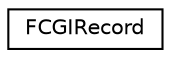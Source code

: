 digraph "Graphical Class Hierarchy"
{
 // LATEX_PDF_SIZE
  edge [fontname="Helvetica",fontsize="10",labelfontname="Helvetica",labelfontsize="10"];
  node [fontname="Helvetica",fontsize="10",shape=record];
  rankdir="LR";
  Node0 [label="FCGIRecord",height=0.2,width=0.4,color="black", fillcolor="white", style="filled",URL="$classFCGIRecord.html",tooltip=" "];
}
